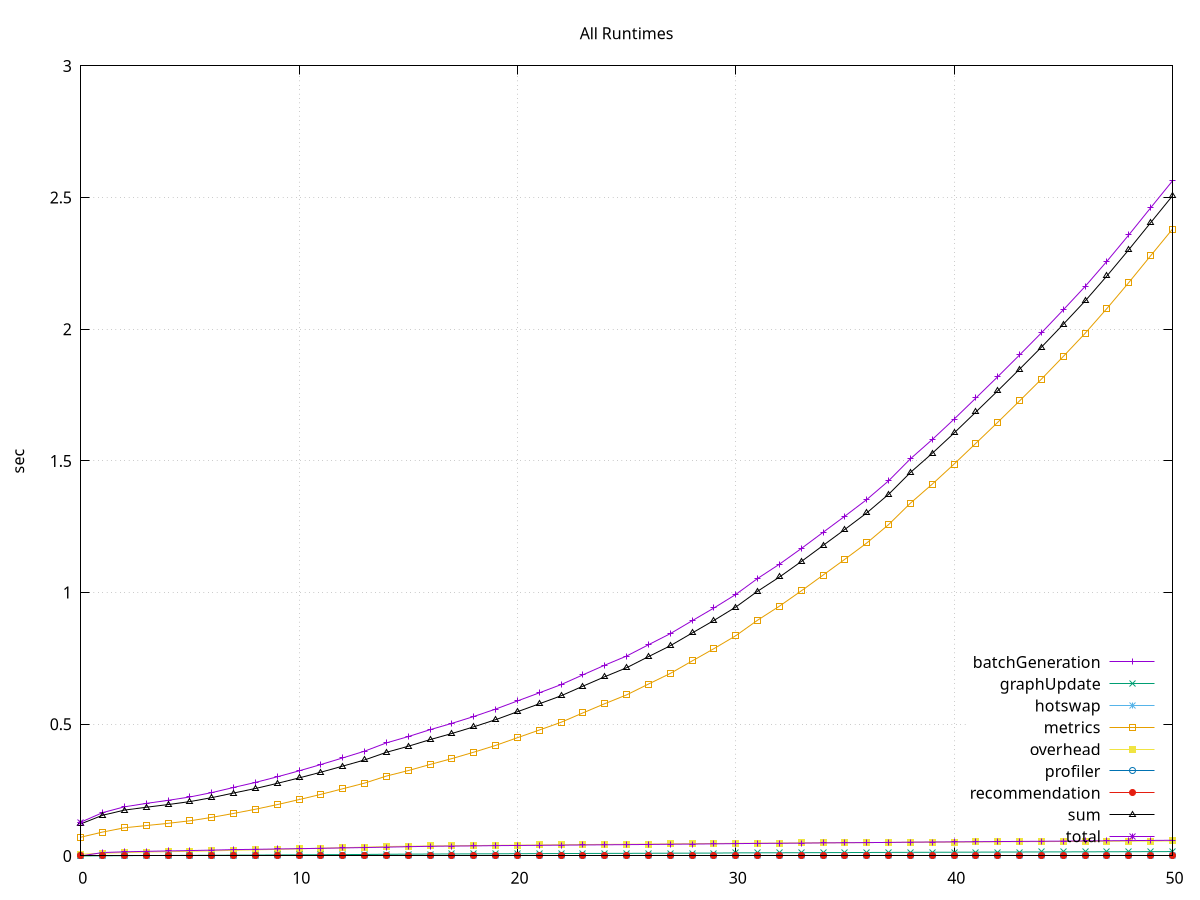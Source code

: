 set terminal png large
set output "data/RANDOM_100_500--BARABASI_ALBERT_GROWTH_10_2--plots/z.runtimes.0.all.CDF.png"
set grid
set title "All Runtimes"
set style fill solid border -1
set boxwidth 0.1
set ylabel "sec"
set key right bottom
plot '-' using ($1 + 0.0):($2 + 0.0) smooth cumulative with linespoint lt 9 lw 1 notitle , \
'-' using ($1 + 0.0):($2 + 0.0) smooth cumulative with linespoint lt 5 lw 1 notitle , \
'-' using ($1 + 0.0):($2 + 0.0) smooth cumulative with linespoint lt 4 lw 1 notitle , \
'-' using ($1 + 0.0):($2 + 0.0) smooth cumulative with linespoint lt 2 lw 1 notitle , \
'-' using ($1 + 0.0):($2 + 0.0) smooth cumulative with linespoint lt 1 lw 1 notitle , \
'-' using ($1 + 0.0):($2 + 0.0) smooth cumulative with linespoint lt 6 lw 1 notitle , \
'-' using ($1 + 0.0):($2 + 0.0) smooth cumulative with linespoint lt 3 lw 1 notitle , \
'-' using ($1 + 0.0):($2 + 0.0) smooth cumulative with linespoint lt 7 lw 1 notitle , \
'-' using ($1 + 0.0):($2 + 0.0) smooth cumulative with linespoint lt 8 lw 1 notitle , \
'-' using ($1 + 0.0):($2 + 0.0) smooth cumulative with linespoint lt 1 lw 1 title "batchGeneration" , \
'-' using ($1 + 0.0):($2 + 0.0) smooth cumulative with linespoint lt 2 lw 1 title "graphUpdate" , \
'-' using ($1 + 0.0):($2 + 0.0) smooth cumulative with linespoint lt 3 lw 1 title "hotswap" , \
'-' using ($1 + 0.0):($2 + 0.0) smooth cumulative with linespoint lt 4 lw 1 title "metrics" , \
'-' using ($1 + 0.0):($2 + 0.0) smooth cumulative with linespoint lt 5 lw 1 title "overhead" , \
'-' using ($1 + 0.0):($2 + 0.0) smooth cumulative with linespoint lt 6 lw 1 title "profiler" , \
'-' using ($1 + 0.0):($2 + 0.0) smooth cumulative with linespoint lt 7 lw 1 title "recommendation" , \
'-' using ($1 + 0.0):($2 + 0.0) smooth cumulative with linespoint lt 8 lw 1 title "sum" , \
'-' using ($1 + 0.0):($2 + 0.0) smooth cumulative with linespoint lt 9 lw 1 title "total"
0	0.128255	0.128255	0.128255	0.128255	0.0	0.0	0.0	0.128255	0.128255
1	0.036219	0.036219	0.036219	0.036219	0.0	0.0	0.0	0.036219	0.036219
2	0.022067	0.022067	0.022067	0.022067	0.0	0.0	0.0	0.022067	0.022067
3	0.01295	0.01295	0.01295	0.01295	0.0	0.0	0.0	0.01295	0.01295
4	0.011603	0.011603	0.011603	0.011603	0.0	0.0	0.0	0.011603	0.011603
5	0.012844	0.012844	0.012844	0.012844	0.0	0.0	0.0	0.012844	0.012844
6	0.016562	0.016562	0.016562	0.016562	0.0	0.0	0.0	0.016562	0.016562
7	0.019617	0.019617	0.019617	0.019617	0.0	0.0	0.0	0.019617	0.019617
8	0.019079	0.019079	0.019079	0.019079	0.0	0.0	0.0	0.019079	0.019079
9	0.0213	0.0213	0.0213	0.0213	0.0	0.0	0.0	0.0213	0.0213
10	0.022646	0.022646	0.022646	0.022646	0.0	0.0	0.0	0.022646	0.022646
11	0.024095	0.024095	0.024095	0.024095	0.0	0.0	0.0	0.024095	0.024095
12	0.025077	0.025077	0.025077	0.025077	0.0	0.0	0.0	0.025077	0.025077
13	0.025599	0.025599	0.025599	0.025599	0.0	0.0	0.0	0.025599	0.025599
14	0.03143	0.03143	0.03143	0.03143	0.0	0.0	0.0	0.03143	0.03143
15	0.023959	0.023959	0.023959	0.023959	0.0	0.0	0.0	0.023959	0.023959
16	0.026207	0.026207	0.026207	0.026207	0.0	0.0	0.0	0.026207	0.026207
17	0.024026	0.024026	0.024026	0.024026	0.0	0.0	0.0	0.024026	0.024026
18	0.026007	0.026007	0.026007	0.026007	0.0	0.0	0.0	0.026007	0.026007
19	0.028152	0.028152	0.028152	0.028152	0.0	0.0	0.0	0.028152	0.028152
20	0.030893	0.030893	0.030893	0.030893	0.0	0.0	0.0	0.030893	0.030893
21	0.03083	0.03083	0.03083	0.03083	0.0	0.0	0.0	0.03083	0.03083
22	0.031293	0.031293	0.031293	0.031293	0.0	0.0	0.0	0.031293	0.031293
23	0.037121	0.037121	0.037121	0.037121	0.0	0.0	0.0	0.037121	0.037121
24	0.036584	0.036584	0.036584	0.036584	0.0	0.0	0.0	0.036584	0.036584
25	0.034737	0.034737	0.034737	0.034737	0.0	0.0	0.0	0.034737	0.034737
26	0.042772	0.042772	0.042772	0.042772	0.0	0.0	0.0	0.042772	0.042772
27	0.042172	0.042172	0.042172	0.042172	0.0	0.0	0.0	0.042172	0.042172
28	0.049016	0.049016	0.049016	0.049016	0.0	0.0	0.0	0.049016	0.049016
29	0.048517	0.048517	0.048517	0.048517	0.0	0.0	0.0	0.048517	0.048517
30	0.051372	0.051372	0.051372	0.051372	0.0	0.0	0.0	0.051372	0.051372
31	0.060676	0.060676	0.060676	0.060676	0.0	0.0	0.0	0.060676	0.060676
32	0.054258	0.054258	0.054258	0.054258	0.0	0.0	0.0	0.054258	0.054258
33	0.059417	0.059417	0.059417	0.059417	0.0	0.0	0.0	0.059417	0.059417
34	0.061622	0.061622	0.061622	0.061622	0.0	0.0	0.0	0.061622	0.061622
35	0.061562	0.061562	0.061562	0.061562	0.0	0.0	0.0	0.061562	0.061562
36	0.062913	0.062913	0.062913	0.062913	0.0	0.0	0.0	0.062913	0.062913
37	0.071096	0.071096	0.071096	0.071096	0.0	0.0	0.0	0.071096	0.071096
38	0.083622	0.083622	0.083622	0.083622	0.0	0.0	0.0	0.083622	0.083622
39	0.073263	0.073263	0.073263	0.073263	0.0	0.0	0.0	0.073263	0.073263
40	0.077387	0.077387	0.077387	0.077387	0.0	0.0	0.0	0.077387	0.077387
41	0.0804	0.0804	0.0804	0.0804	0.0	0.0	0.0	0.0804	0.0804
42	0.080842	0.080842	0.080842	0.080842	0.0	0.0	0.0	0.080842	0.080842
43	0.082554	0.082554	0.082554	0.082554	0.0	0.0	0.0	0.082554	0.082554
44	0.08394	0.08394	0.08394	0.08394	0.0	0.0	0.0	0.08394	0.08394
45	0.087103	0.087103	0.087103	0.087103	0.0	0.0	0.0	0.087103	0.087103
46	0.089009	0.089009	0.089009	0.089009	0.0	0.0	0.0	0.089009	0.089009
47	0.095745	0.095745	0.095745	0.095745	0.0	0.0	0.0	0.095745	0.095745
48	0.099861	0.099861	0.099861	0.099861	0.0	0.0	0.0	0.099861	0.099861
49	0.102843	0.102843	0.102843	0.102843	0.0	0.0	0.0	0.102843	0.102843
50	0.102331	0.102331	0.102331	0.102331	0.0	0.0	0.0	0.102331	0.102331
EOF
0	0.006543	0.006543	0.006543	0.006543	0.0	0.0	0.0	0.006543	0.006543
1	0.003443	0.003443	0.003443	0.003443	0.0	0.0	0.0	0.003443	0.003443
2	0.002531	0.002531	0.002531	0.002531	0.0	0.0	0.0	0.002531	0.002531
3	0.002122	0.002122	0.002122	0.002122	0.0	0.0	0.0	0.002122	0.002122
4	0.001417	0.001417	0.001417	0.001417	0.0	0.0	0.0	0.001417	0.001417
5	0.001524	0.001524	0.001524	0.001524	0.0	0.0	0.0	0.001524	0.001524
6	0.001477	0.001477	0.001477	0.001477	0.0	0.0	0.0	0.001477	0.001477
7	0.002221	0.002221	0.002221	0.002221	0.0	0.0	0.0	0.002221	0.002221
8	0.001779	0.001779	0.001779	0.001779	0.0	0.0	0.0	0.001779	0.001779
9	0.001856	0.001856	0.001856	0.001856	0.0	0.0	0.0	0.001856	0.001856
10	0.001951	0.001951	0.001951	0.001951	0.0	0.0	0.0	0.001951	0.001951
11	0.002352	0.002352	0.002352	0.002352	0.0	0.0	0.0	0.002352	0.002352
12	0.001974	0.001974	0.001974	0.001974	0.0	0.0	0.0	0.001974	0.001974
13	0.002234	0.002234	0.002234	0.002234	0.0	0.0	0.0	0.002234	0.002234
14	0.002354	0.002354	0.002354	0.002354	0.0	0.0	0.0	0.002354	0.002354
15	0.00106	0.00106	0.00106	0.00106	0.0	0.0	0.0	0.00106	0.00106
16	9.21E-4	9.21E-4	9.21E-4	9.21E-4	0.0	0.0	0.0	9.21E-4	9.21E-4
17	6.8E-4	6.8E-4	6.8E-4	6.8E-4	0.0	0.0	0.0	6.8E-4	6.8E-4
18	7.97E-4	7.97E-4	7.97E-4	7.97E-4	0.0	0.0	0.0	7.97E-4	7.97E-4
19	0.001041	0.001041	0.001041	0.001041	0.0	0.0	0.0	0.001041	0.001041
20	6.87E-4	6.87E-4	6.87E-4	6.87E-4	0.0	0.0	0.0	6.87E-4	6.87E-4
21	7.61E-4	7.61E-4	7.61E-4	7.61E-4	0.0	0.0	0.0	7.61E-4	7.61E-4
22	7.67E-4	7.67E-4	7.67E-4	7.67E-4	0.0	0.0	0.0	7.67E-4	7.67E-4
23	6.6E-4	6.6E-4	6.6E-4	6.6E-4	0.0	0.0	0.0	6.6E-4	6.6E-4
24	6.71E-4	6.71E-4	6.71E-4	6.71E-4	0.0	0.0	0.0	6.71E-4	6.71E-4
25	5.77E-4	5.77E-4	5.77E-4	5.77E-4	0.0	0.0	0.0	5.77E-4	5.77E-4
26	7.29E-4	7.29E-4	7.29E-4	7.29E-4	0.0	0.0	0.0	7.29E-4	7.29E-4
27	7.31E-4	7.31E-4	7.31E-4	7.31E-4	0.0	0.0	0.0	7.31E-4	7.31E-4
28	7.55E-4	7.55E-4	7.55E-4	7.55E-4	0.0	0.0	0.0	7.55E-4	7.55E-4
29	6.26E-4	6.26E-4	6.26E-4	6.26E-4	0.0	0.0	0.0	6.26E-4	6.26E-4
30	6.21E-4	6.21E-4	6.21E-4	6.21E-4	0.0	0.0	0.0	6.21E-4	6.21E-4
31	5.7E-4	5.7E-4	5.7E-4	5.7E-4	0.0	0.0	0.0	5.7E-4	5.7E-4
32	3.73E-4	3.73E-4	3.73E-4	3.73E-4	0.0	0.0	0.0	3.73E-4	3.73E-4
33	5.46E-4	5.46E-4	5.46E-4	5.46E-4	0.0	0.0	0.0	5.46E-4	5.46E-4
34	4.74E-4	4.74E-4	4.74E-4	4.74E-4	0.0	0.0	0.0	4.74E-4	4.74E-4
35	4.44E-4	4.44E-4	4.44E-4	4.44E-4	0.0	0.0	0.0	4.44E-4	4.44E-4
36	4.34E-4	4.34E-4	4.34E-4	4.34E-4	0.0	0.0	0.0	4.34E-4	4.34E-4
37	4.76E-4	4.76E-4	4.76E-4	4.76E-4	0.0	0.0	0.0	4.76E-4	4.76E-4
38	6.97E-4	6.97E-4	6.97E-4	6.97E-4	0.0	0.0	0.0	6.97E-4	6.97E-4
39	4.08E-4	4.08E-4	4.08E-4	4.08E-4	0.0	0.0	0.0	4.08E-4	4.08E-4
40	3.83E-4	3.83E-4	3.83E-4	3.83E-4	0.0	0.0	0.0	3.83E-4	3.83E-4
41	4.18E-4	4.18E-4	4.18E-4	4.18E-4	0.0	0.0	0.0	4.18E-4	4.18E-4
42	4.36E-4	4.36E-4	4.36E-4	4.36E-4	0.0	0.0	0.0	4.36E-4	4.36E-4
43	4.16E-4	4.16E-4	4.16E-4	4.16E-4	0.0	0.0	0.0	4.16E-4	4.16E-4
44	4.57E-4	4.57E-4	4.57E-4	4.57E-4	0.0	0.0	0.0	4.57E-4	4.57E-4
45	3.89E-4	3.89E-4	3.89E-4	3.89E-4	0.0	0.0	0.0	3.89E-4	3.89E-4
46	4.12E-4	4.12E-4	4.12E-4	4.12E-4	0.0	0.0	0.0	4.12E-4	4.12E-4
47	3.97E-4	3.97E-4	3.97E-4	3.97E-4	0.0	0.0	0.0	3.97E-4	3.97E-4
48	4.59E-4	4.59E-4	4.59E-4	4.59E-4	0.0	0.0	0.0	4.59E-4	4.59E-4
49	3.93E-4	3.93E-4	3.93E-4	3.93E-4	0.0	0.0	0.0	3.93E-4	3.93E-4
50	3.93E-4	3.93E-4	3.93E-4	3.93E-4	0.0	0.0	0.0	3.93E-4	3.93E-4
EOF
0	0.071183	0.071183	0.071183	0.071183	0.0	0.0	0.0	0.071183	0.071183
1	0.019502	0.019502	0.019502	0.019502	0.0	0.0	0.0	0.019502	0.019502
2	0.016199	0.016199	0.016199	0.016199	0.0	0.0	0.0	0.016199	0.016199
3	0.008521	0.008521	0.008521	0.008521	0.0	0.0	0.0	0.008521	0.008521
4	0.008381	0.008381	0.008381	0.008381	0.0	0.0	0.0	0.008381	0.008381
5	0.009624	0.009624	0.009624	0.009624	0.0	0.0	0.0	0.009624	0.009624
6	0.01302	0.01302	0.01302	0.01302	0.0	0.0	0.0	0.01302	0.01302
7	0.015011	0.015011	0.015011	0.015011	0.0	0.0	0.0	0.015011	0.015011
8	0.015853	0.015853	0.015853	0.015853	0.0	0.0	0.0	0.015853	0.015853
9	0.017665	0.017665	0.017665	0.017665	0.0	0.0	0.0	0.017665	0.017665
10	0.019028	0.019028	0.019028	0.019028	0.0	0.0	0.0	0.019028	0.019028
11	0.019923	0.019923	0.019923	0.019923	0.0	0.0	0.0	0.019923	0.019923
12	0.021232	0.021232	0.021232	0.021232	0.0	0.0	0.0	0.021232	0.021232
13	0.021473	0.021473	0.021473	0.021473	0.0	0.0	0.0	0.021473	0.021473
14	0.026709	0.026709	0.026709	0.026709	0.0	0.0	0.0	0.026709	0.026709
15	0.020854	0.020854	0.020854	0.020854	0.0	0.0	0.0	0.020854	0.020854
16	0.02321	0.02321	0.02321	0.02321	0.0	0.0	0.0	0.02321	0.02321
17	0.022321	0.022321	0.022321	0.022321	0.0	0.0	0.0	0.022321	0.022321
18	0.024266	0.024266	0.024266	0.024266	0.0	0.0	0.0	0.024266	0.024266
19	0.025752	0.025752	0.025752	0.025752	0.0	0.0	0.0	0.025752	0.025752
20	0.029287	0.029287	0.029287	0.029287	0.0	0.0	0.0	0.029287	0.029287
21	0.029104	0.029104	0.029104	0.029104	0.0	0.0	0.0	0.029104	0.029104
22	0.029517	0.029517	0.029517	0.029517	0.0	0.0	0.0	0.029517	0.029517
23	0.035646	0.035646	0.035646	0.035646	0.0	0.0	0.0	0.035646	0.035646
24	0.034991	0.034991	0.034991	0.034991	0.0	0.0	0.0	0.034991	0.034991
25	0.033346	0.033346	0.033346	0.033346	0.0	0.0	0.0	0.033346	0.033346
26	0.041076	0.041076	0.041076	0.041076	0.0	0.0	0.0	0.041076	0.041076
27	0.04029	0.04029	0.04029	0.04029	0.0	0.0	0.0	0.04029	0.04029
28	0.047374	0.047374	0.047374	0.047374	0.0	0.0	0.0	0.047374	0.047374
29	0.046881	0.046881	0.046881	0.046881	0.0	0.0	0.0	0.046881	0.046881
30	0.049089	0.049089	0.049089	0.049089	0.0	0.0	0.0	0.049089	0.049089
31	0.059004	0.059004	0.059004	0.059004	0.0	0.0	0.0	0.059004	0.059004
32	0.053175	0.053175	0.053175	0.053175	0.0	0.0	0.0	0.053175	0.053175
33	0.058014	0.058014	0.058014	0.058014	0.0	0.0	0.0	0.058014	0.058014
34	0.060076	0.060076	0.060076	0.060076	0.0	0.0	0.0	0.060076	0.060076
35	0.060273	0.060273	0.060273	0.060273	0.0	0.0	0.0	0.060273	0.060273
36	0.061651	0.061651	0.061651	0.061651	0.0	0.0	0.0	0.061651	0.061651
37	0.069749	0.069749	0.069749	0.069749	0.0	0.0	0.0	0.069749	0.069749
38	0.08154	0.08154	0.08154	0.08154	0.0	0.0	0.0	0.08154	0.08154
39	0.072124	0.072124	0.072124	0.072124	0.0	0.0	0.0	0.072124	0.072124
40	0.076285	0.076285	0.076285	0.076285	0.0	0.0	0.0	0.076285	0.076285
41	0.079147	0.079147	0.079147	0.079147	0.0	0.0	0.0	0.079147	0.079147
42	0.07953	0.07953	0.07953	0.07953	0.0	0.0	0.0	0.07953	0.07953
43	0.081317	0.081317	0.081317	0.081317	0.0	0.0	0.0	0.081317	0.081317
44	0.082604	0.082604	0.082604	0.082604	0.0	0.0	0.0	0.082604	0.082604
45	0.08598	0.08598	0.08598	0.08598	0.0	0.0	0.0	0.08598	0.08598
46	0.087819	0.087819	0.087819	0.087819	0.0	0.0	0.0	0.087819	0.087819
47	0.094453	0.094453	0.094453	0.094453	0.0	0.0	0.0	0.094453	0.094453
48	0.098377	0.098377	0.098377	0.098377	0.0	0.0	0.0	0.098377	0.098377
49	0.10162	0.10162	0.10162	0.10162	0.0	0.0	0.0	0.10162	0.10162
50	0.101153	0.101153	0.101153	0.101153	0.0	0.0	0.0	0.101153	0.101153
EOF
0	0.0	0.0	0.0	0.0	0.0	0.0	0.0	0.0	0.0
1	4.17E-4	4.17E-4	4.17E-4	4.17E-4	0.0	0.0	0.0	4.17E-4	4.17E-4
2	6.2E-4	6.2E-4	6.2E-4	6.2E-4	0.0	0.0	0.0	6.2E-4	6.2E-4
3	4.44E-4	4.44E-4	4.44E-4	4.44E-4	0.0	0.0	0.0	4.44E-4	4.44E-4
4	3.11E-4	3.11E-4	3.11E-4	3.11E-4	0.0	0.0	0.0	3.11E-4	3.11E-4
5	3.18E-4	3.18E-4	3.18E-4	3.18E-4	0.0	0.0	0.0	3.18E-4	3.18E-4
6	3.16E-4	3.16E-4	3.16E-4	3.16E-4	0.0	0.0	0.0	3.16E-4	3.16E-4
7	4.52E-4	4.52E-4	4.52E-4	4.52E-4	0.0	0.0	0.0	4.52E-4	4.52E-4
8	4.04E-4	4.04E-4	4.04E-4	4.04E-4	0.0	0.0	0.0	4.04E-4	4.04E-4
9	4.49E-4	4.49E-4	4.49E-4	4.49E-4	0.0	0.0	0.0	4.49E-4	4.49E-4
10	4.37E-4	4.37E-4	4.37E-4	4.37E-4	0.0	0.0	0.0	4.37E-4	4.37E-4
11	4.73E-4	4.73E-4	4.73E-4	4.73E-4	0.0	0.0	0.0	4.73E-4	4.73E-4
12	4.46E-4	4.46E-4	4.46E-4	4.46E-4	0.0	0.0	0.0	4.46E-4	4.46E-4
13	4.96E-4	4.96E-4	4.96E-4	4.96E-4	0.0	0.0	0.0	4.96E-4	4.96E-4
14	7.28E-4	7.28E-4	7.28E-4	7.28E-4	0.0	0.0	0.0	7.28E-4	7.28E-4
15	4.25E-4	4.25E-4	4.25E-4	4.25E-4	0.0	0.0	0.0	4.25E-4	4.25E-4
16	4.34E-4	4.34E-4	4.34E-4	4.34E-4	0.0	0.0	0.0	4.34E-4	4.34E-4
17	2.56E-4	2.56E-4	2.56E-4	2.56E-4	0.0	0.0	0.0	2.56E-4	2.56E-4
18	3.12E-4	3.12E-4	3.12E-4	3.12E-4	0.0	0.0	0.0	3.12E-4	3.12E-4
19	3.92E-4	3.92E-4	3.92E-4	3.92E-4	0.0	0.0	0.0	3.92E-4	3.92E-4
20	2.74E-4	2.74E-4	2.74E-4	2.74E-4	0.0	0.0	0.0	2.74E-4	2.74E-4
21	3.2E-4	3.2E-4	3.2E-4	3.2E-4	0.0	0.0	0.0	3.2E-4	3.2E-4
22	3.16E-4	3.16E-4	3.16E-4	3.16E-4	0.0	0.0	0.0	3.16E-4	3.16E-4
23	2.29E-4	2.29E-4	2.29E-4	2.29E-4	0.0	0.0	0.0	2.29E-4	2.29E-4
24	2.71E-4	2.71E-4	2.71E-4	2.71E-4	0.0	0.0	0.0	2.71E-4	2.71E-4
25	2.17E-4	2.17E-4	2.17E-4	2.17E-4	0.0	0.0	0.0	2.17E-4	2.17E-4
26	2.75E-4	2.75E-4	2.75E-4	2.75E-4	0.0	0.0	0.0	2.75E-4	2.75E-4
27	2.6E-4	2.6E-4	2.6E-4	2.6E-4	0.0	0.0	0.0	2.6E-4	2.6E-4
28	2.6E-4	2.6E-4	2.6E-4	2.6E-4	0.0	0.0	0.0	2.6E-4	2.6E-4
29	2.19E-4	2.19E-4	2.19E-4	2.19E-4	0.0	0.0	0.0	2.19E-4	2.19E-4
30	7.84E-4	7.84E-4	7.84E-4	7.84E-4	0.0	0.0	0.0	7.84E-4	7.84E-4
31	2.87E-4	2.87E-4	2.87E-4	2.87E-4	0.0	0.0	0.0	2.87E-4	2.87E-4
32	1.96E-4	1.96E-4	1.96E-4	1.96E-4	0.0	0.0	0.0	1.96E-4	1.96E-4
33	2.6E-4	2.6E-4	2.6E-4	2.6E-4	0.0	0.0	0.0	2.6E-4	2.6E-4
34	2.53E-4	2.53E-4	2.53E-4	2.53E-4	0.0	0.0	0.0	2.53E-4	2.53E-4
35	2.48E-4	2.48E-4	2.48E-4	2.48E-4	0.0	0.0	0.0	2.48E-4	2.48E-4
36	2.61E-4	2.61E-4	2.61E-4	2.61E-4	0.0	0.0	0.0	2.61E-4	2.61E-4
37	2.56E-4	2.56E-4	2.56E-4	2.56E-4	0.0	0.0	0.0	2.56E-4	2.56E-4
38	3.63E-4	3.63E-4	3.63E-4	3.63E-4	0.0	0.0	0.0	3.63E-4	3.63E-4
39	2.06E-4	2.06E-4	2.06E-4	2.06E-4	0.0	0.0	0.0	2.06E-4	2.06E-4
40	1.97E-4	1.97E-4	1.97E-4	1.97E-4	0.0	0.0	0.0	1.97E-4	1.97E-4
41	2.35E-4	2.35E-4	2.35E-4	2.35E-4	0.0	0.0	0.0	2.35E-4	2.35E-4
42	2.75E-4	2.75E-4	2.75E-4	2.75E-4	0.0	0.0	0.0	2.75E-4	2.75E-4
43	2.36E-4	2.36E-4	2.36E-4	2.36E-4	0.0	0.0	0.0	2.36E-4	2.36E-4
44	2.64E-4	2.64E-4	2.64E-4	2.64E-4	0.0	0.0	0.0	2.64E-4	2.64E-4
45	2.08E-4	2.08E-4	2.08E-4	2.08E-4	0.0	0.0	0.0	2.08E-4	2.08E-4
46	2.36E-4	2.36E-4	2.36E-4	2.36E-4	0.0	0.0	0.0	2.36E-4	2.36E-4
47	2.12E-4	2.12E-4	2.12E-4	2.12E-4	0.0	0.0	0.0	2.12E-4	2.12E-4
48	2.64E-4	2.64E-4	2.64E-4	2.64E-4	0.0	0.0	0.0	2.64E-4	2.64E-4
49	2.35E-4	2.35E-4	2.35E-4	2.35E-4	0.0	0.0	0.0	2.35E-4	2.35E-4
50	2.14E-4	2.14E-4	2.14E-4	2.14E-4	0.0	0.0	0.0	2.14E-4	2.14E-4
EOF
0	0.0	0.0	0.0	0.0	0.0	0.0	0.0	0.0	0.0
1	0.012857	0.012857	0.012857	0.012857	0.0	0.0	0.0	0.012857	0.012857
2	0.002717	0.002717	0.002717	0.002717	0.0	0.0	0.0	0.002717	0.002717
3	0.001863	0.001863	0.001863	0.001863	0.0	0.0	0.0	0.001863	0.001863
4	0.001494	0.001494	0.001494	0.001494	0.0	0.0	0.0	0.001494	0.001494
5	0.001378	0.001378	0.001378	0.001378	0.0	0.0	0.0	0.001378	0.001378
6	0.001749	0.001749	0.001749	0.001749	0.0	0.0	0.0	0.001749	0.001749
7	0.001933	0.001933	0.001933	0.001933	0.0	0.0	0.0	0.001933	0.001933
8	0.001043	0.001043	0.001043	0.001043	0.0	0.0	0.0	0.001043	0.001043
9	0.00133	0.00133	0.00133	0.00133	0.0	0.0	0.0	0.00133	0.00133
10	0.00123	0.00123	0.00123	0.00123	0.0	0.0	0.0	0.00123	0.00123
11	0.001347	0.001347	0.001347	0.001347	0.0	0.0	0.0	0.001347	0.001347
12	0.001425	0.001425	0.001425	0.001425	0.0	0.0	0.0	0.001425	0.001425
13	0.001396	0.001396	0.001396	0.001396	0.0	0.0	0.0	0.001396	0.001396
14	0.001639	0.001639	0.001639	0.001639	0.0	0.0	0.0	0.001639	0.001639
15	0.00162	0.00162	0.00162	0.00162	0.0	0.0	0.0	0.00162	0.00162
16	0.001642	0.001642	0.001642	0.001642	0.0	0.0	0.0	0.001642	0.001642
17	7.69E-4	7.69E-4	7.69E-4	7.69E-4	0.0	0.0	0.0	7.69E-4	7.69E-4
18	6.32E-4	6.32E-4	6.32E-4	6.32E-4	0.0	0.0	0.0	6.32E-4	6.32E-4
19	9.67E-4	9.67E-4	9.67E-4	9.67E-4	0.0	0.0	0.0	9.67E-4	9.67E-4
20	6.45E-4	6.45E-4	6.45E-4	6.45E-4	0.0	0.0	0.0	6.45E-4	6.45E-4
21	6.45E-4	6.45E-4	6.45E-4	6.45E-4	0.0	0.0	0.0	6.45E-4	6.45E-4
22	6.93E-4	6.93E-4	6.93E-4	6.93E-4	0.0	0.0	0.0	6.93E-4	6.93E-4
23	5.86E-4	5.86E-4	5.86E-4	5.86E-4	0.0	0.0	0.0	5.86E-4	5.86E-4
24	6.51E-4	6.51E-4	6.51E-4	6.51E-4	0.0	0.0	0.0	6.51E-4	6.51E-4
25	5.97E-4	5.97E-4	5.97E-4	5.97E-4	0.0	0.0	0.0	5.97E-4	5.97E-4
26	6.92E-4	6.92E-4	6.92E-4	6.92E-4	0.0	0.0	0.0	6.92E-4	6.92E-4
27	8.91E-4	8.91E-4	8.91E-4	8.91E-4	0.0	0.0	0.0	8.91E-4	8.91E-4
28	6.27E-4	6.27E-4	6.27E-4	6.27E-4	0.0	0.0	0.0	6.27E-4	6.27E-4
29	7.91E-4	7.91E-4	7.91E-4	7.91E-4	0.0	0.0	0.0	7.91E-4	7.91E-4
30	8.78E-4	8.78E-4	8.78E-4	8.78E-4	0.0	0.0	0.0	8.78E-4	8.78E-4
31	8.15E-4	8.15E-4	8.15E-4	8.15E-4	0.0	0.0	0.0	8.15E-4	8.15E-4
32	5.14E-4	5.14E-4	5.14E-4	5.14E-4	0.0	0.0	0.0	5.14E-4	5.14E-4
33	5.97E-4	5.97E-4	5.97E-4	5.97E-4	0.0	0.0	0.0	5.97E-4	5.97E-4
34	8.19E-4	8.19E-4	8.19E-4	8.19E-4	0.0	0.0	0.0	8.19E-4	8.19E-4
35	5.97E-4	5.97E-4	5.97E-4	5.97E-4	0.0	0.0	0.0	5.97E-4	5.97E-4
36	5.67E-4	5.67E-4	5.67E-4	5.67E-4	0.0	0.0	0.0	5.67E-4	5.67E-4
37	6.15E-4	6.15E-4	6.15E-4	6.15E-4	0.0	0.0	0.0	6.15E-4	6.15E-4
38	0.001022	0.001022	0.001022	0.001022	0.0	0.0	0.0	0.001022	0.001022
39	5.25E-4	5.25E-4	5.25E-4	5.25E-4	0.0	0.0	0.0	5.25E-4	5.25E-4
40	5.22E-4	5.22E-4	5.22E-4	5.22E-4	0.0	0.0	0.0	5.22E-4	5.22E-4
41	6.0E-4	6.0E-4	6.0E-4	6.0E-4	0.0	0.0	0.0	6.0E-4	6.0E-4
42	6.01E-4	6.01E-4	6.01E-4	6.01E-4	0.0	0.0	0.0	6.01E-4	6.01E-4
43	5.85E-4	5.85E-4	5.85E-4	5.85E-4	0.0	0.0	0.0	5.85E-4	5.85E-4
44	6.15E-4	6.15E-4	6.15E-4	6.15E-4	0.0	0.0	0.0	6.15E-4	6.15E-4
45	5.26E-4	5.26E-4	5.26E-4	5.26E-4	0.0	0.0	0.0	5.26E-4	5.26E-4
46	5.42E-4	5.42E-4	5.42E-4	5.42E-4	0.0	0.0	0.0	5.42E-4	5.42E-4
47	6.83E-4	6.83E-4	6.83E-4	6.83E-4	0.0	0.0	0.0	6.83E-4	6.83E-4
48	7.61E-4	7.61E-4	7.61E-4	7.61E-4	0.0	0.0	0.0	7.61E-4	7.61E-4
49	5.95E-4	5.95E-4	5.95E-4	5.95E-4	0.0	0.0	0.0	5.95E-4	5.95E-4
50	5.71E-4	5.71E-4	5.71E-4	5.71E-4	0.0	0.0	0.0	5.71E-4	5.71E-4
EOF
0	0.0	0.0	0.0	0.0	0.0	0.0	0.0	0.0	0.0
1	0.0	0.0	0.0	0.0	0.0	0.0	0.0	0.0	0.0
2	0.0	0.0	0.0	0.0	0.0	0.0	0.0	0.0	0.0
3	0.0	0.0	0.0	0.0	0.0	0.0	0.0	0.0	0.0
4	0.0	0.0	0.0	0.0	0.0	0.0	0.0	0.0	0.0
5	0.0	0.0	0.0	0.0	0.0	0.0	0.0	0.0	0.0
6	0.0	0.0	0.0	0.0	0.0	0.0	0.0	0.0	0.0
7	0.0	0.0	0.0	0.0	0.0	0.0	0.0	0.0	0.0
8	0.0	0.0	0.0	0.0	0.0	0.0	0.0	0.0	0.0
9	0.0	0.0	0.0	0.0	0.0	0.0	0.0	0.0	0.0
10	0.0	0.0	0.0	0.0	0.0	0.0	0.0	0.0	0.0
11	0.0	0.0	0.0	0.0	0.0	0.0	0.0	0.0	0.0
12	0.0	0.0	0.0	0.0	0.0	0.0	0.0	0.0	0.0
13	0.0	0.0	0.0	0.0	0.0	0.0	0.0	0.0	0.0
14	0.0	0.0	0.0	0.0	0.0	0.0	0.0	0.0	0.0
15	0.0	0.0	0.0	0.0	0.0	0.0	0.0	0.0	0.0
16	0.0	0.0	0.0	0.0	0.0	0.0	0.0	0.0	0.0
17	0.0	0.0	0.0	0.0	0.0	0.0	0.0	0.0	0.0
18	0.0	0.0	0.0	0.0	0.0	0.0	0.0	0.0	0.0
19	0.0	0.0	0.0	0.0	0.0	0.0	0.0	0.0	0.0
20	0.0	0.0	0.0	0.0	0.0	0.0	0.0	0.0	0.0
21	0.0	0.0	0.0	0.0	0.0	0.0	0.0	0.0	0.0
22	0.0	0.0	0.0	0.0	0.0	0.0	0.0	0.0	0.0
23	0.0	0.0	0.0	0.0	0.0	0.0	0.0	0.0	0.0
24	0.0	0.0	0.0	0.0	0.0	0.0	0.0	0.0	0.0
25	0.0	0.0	0.0	0.0	0.0	0.0	0.0	0.0	0.0
26	0.0	0.0	0.0	0.0	0.0	0.0	0.0	0.0	0.0
27	0.0	0.0	0.0	0.0	0.0	0.0	0.0	0.0	0.0
28	0.0	0.0	0.0	0.0	0.0	0.0	0.0	0.0	0.0
29	0.0	0.0	0.0	0.0	0.0	0.0	0.0	0.0	0.0
30	0.0	0.0	0.0	0.0	0.0	0.0	0.0	0.0	0.0
31	0.0	0.0	0.0	0.0	0.0	0.0	0.0	0.0	0.0
32	0.0	0.0	0.0	0.0	0.0	0.0	0.0	0.0	0.0
33	0.0	0.0	0.0	0.0	0.0	0.0	0.0	0.0	0.0
34	0.0	0.0	0.0	0.0	0.0	0.0	0.0	0.0	0.0
35	0.0	0.0	0.0	0.0	0.0	0.0	0.0	0.0	0.0
36	0.0	0.0	0.0	0.0	0.0	0.0	0.0	0.0	0.0
37	0.0	0.0	0.0	0.0	0.0	0.0	0.0	0.0	0.0
38	0.0	0.0	0.0	0.0	0.0	0.0	0.0	0.0	0.0
39	0.0	0.0	0.0	0.0	0.0	0.0	0.0	0.0	0.0
40	0.0	0.0	0.0	0.0	0.0	0.0	0.0	0.0	0.0
41	0.0	0.0	0.0	0.0	0.0	0.0	0.0	0.0	0.0
42	0.0	0.0	0.0	0.0	0.0	0.0	0.0	0.0	0.0
43	0.0	0.0	0.0	0.0	0.0	0.0	0.0	0.0	0.0
44	0.0	0.0	0.0	0.0	0.0	0.0	0.0	0.0	0.0
45	0.0	0.0	0.0	0.0	0.0	0.0	0.0	0.0	0.0
46	0.0	0.0	0.0	0.0	0.0	0.0	0.0	0.0	0.0
47	0.0	0.0	0.0	0.0	0.0	0.0	0.0	0.0	0.0
48	0.0	0.0	0.0	0.0	0.0	0.0	0.0	0.0	0.0
49	0.0	0.0	0.0	0.0	0.0	0.0	0.0	0.0	0.0
50	0.0	0.0	0.0	0.0	0.0	0.0	0.0	0.0	0.0
EOF
0	0.0	0.0	0.0	0.0	0.0	0.0	0.0	0.0	0.0
1	0.0	0.0	0.0	0.0	0.0	0.0	0.0	0.0	0.0
2	0.0	0.0	0.0	0.0	0.0	0.0	0.0	0.0	0.0
3	0.0	0.0	0.0	0.0	0.0	0.0	0.0	0.0	0.0
4	0.0	0.0	0.0	0.0	0.0	0.0	0.0	0.0	0.0
5	0.0	0.0	0.0	0.0	0.0	0.0	0.0	0.0	0.0
6	0.0	0.0	0.0	0.0	0.0	0.0	0.0	0.0	0.0
7	0.0	0.0	0.0	0.0	0.0	0.0	0.0	0.0	0.0
8	0.0	0.0	0.0	0.0	0.0	0.0	0.0	0.0	0.0
9	0.0	0.0	0.0	0.0	0.0	0.0	0.0	0.0	0.0
10	0.0	0.0	0.0	0.0	0.0	0.0	0.0	0.0	0.0
11	0.0	0.0	0.0	0.0	0.0	0.0	0.0	0.0	0.0
12	0.0	0.0	0.0	0.0	0.0	0.0	0.0	0.0	0.0
13	0.0	0.0	0.0	0.0	0.0	0.0	0.0	0.0	0.0
14	0.0	0.0	0.0	0.0	0.0	0.0	0.0	0.0	0.0
15	0.0	0.0	0.0	0.0	0.0	0.0	0.0	0.0	0.0
16	0.0	0.0	0.0	0.0	0.0	0.0	0.0	0.0	0.0
17	0.0	0.0	0.0	0.0	0.0	0.0	0.0	0.0	0.0
18	0.0	0.0	0.0	0.0	0.0	0.0	0.0	0.0	0.0
19	0.0	0.0	0.0	0.0	0.0	0.0	0.0	0.0	0.0
20	0.0	0.0	0.0	0.0	0.0	0.0	0.0	0.0	0.0
21	0.0	0.0	0.0	0.0	0.0	0.0	0.0	0.0	0.0
22	0.0	0.0	0.0	0.0	0.0	0.0	0.0	0.0	0.0
23	0.0	0.0	0.0	0.0	0.0	0.0	0.0	0.0	0.0
24	0.0	0.0	0.0	0.0	0.0	0.0	0.0	0.0	0.0
25	0.0	0.0	0.0	0.0	0.0	0.0	0.0	0.0	0.0
26	0.0	0.0	0.0	0.0	0.0	0.0	0.0	0.0	0.0
27	0.0	0.0	0.0	0.0	0.0	0.0	0.0	0.0	0.0
28	0.0	0.0	0.0	0.0	0.0	0.0	0.0	0.0	0.0
29	0.0	0.0	0.0	0.0	0.0	0.0	0.0	0.0	0.0
30	0.0	0.0	0.0	0.0	0.0	0.0	0.0	0.0	0.0
31	0.0	0.0	0.0	0.0	0.0	0.0	0.0	0.0	0.0
32	0.0	0.0	0.0	0.0	0.0	0.0	0.0	0.0	0.0
33	0.0	0.0	0.0	0.0	0.0	0.0	0.0	0.0	0.0
34	0.0	0.0	0.0	0.0	0.0	0.0	0.0	0.0	0.0
35	0.0	0.0	0.0	0.0	0.0	0.0	0.0	0.0	0.0
36	0.0	0.0	0.0	0.0	0.0	0.0	0.0	0.0	0.0
37	0.0	0.0	0.0	0.0	0.0	0.0	0.0	0.0	0.0
38	0.0	0.0	0.0	0.0	0.0	0.0	0.0	0.0	0.0
39	0.0	0.0	0.0	0.0	0.0	0.0	0.0	0.0	0.0
40	0.0	0.0	0.0	0.0	0.0	0.0	0.0	0.0	0.0
41	0.0	0.0	0.0	0.0	0.0	0.0	0.0	0.0	0.0
42	0.0	0.0	0.0	0.0	0.0	0.0	0.0	0.0	0.0
43	0.0	0.0	0.0	0.0	0.0	0.0	0.0	0.0	0.0
44	0.0	0.0	0.0	0.0	0.0	0.0	0.0	0.0	0.0
45	0.0	0.0	0.0	0.0	0.0	0.0	0.0	0.0	0.0
46	0.0	0.0	0.0	0.0	0.0	0.0	0.0	0.0	0.0
47	0.0	0.0	0.0	0.0	0.0	0.0	0.0	0.0	0.0
48	0.0	0.0	0.0	0.0	0.0	0.0	0.0	0.0	0.0
49	0.0	0.0	0.0	0.0	0.0	0.0	0.0	0.0	0.0
50	0.0	0.0	0.0	0.0	0.0	0.0	0.0	0.0	0.0
EOF
0	0.0	0.0	0.0	0.0	0.0	0.0	0.0	0.0	0.0
1	0.0	0.0	0.0	0.0	0.0	0.0	0.0	0.0	0.0
2	0.0	0.0	0.0	0.0	0.0	0.0	0.0	0.0	0.0
3	0.0	0.0	0.0	0.0	0.0	0.0	0.0	0.0	0.0
4	0.0	0.0	0.0	0.0	0.0	0.0	0.0	0.0	0.0
5	0.0	0.0	0.0	0.0	0.0	0.0	0.0	0.0	0.0
6	0.0	0.0	0.0	0.0	0.0	0.0	0.0	0.0	0.0
7	0.0	0.0	0.0	0.0	0.0	0.0	0.0	0.0	0.0
8	0.0	0.0	0.0	0.0	0.0	0.0	0.0	0.0	0.0
9	0.0	0.0	0.0	0.0	0.0	0.0	0.0	0.0	0.0
10	0.0	0.0	0.0	0.0	0.0	0.0	0.0	0.0	0.0
11	0.0	0.0	0.0	0.0	0.0	0.0	0.0	0.0	0.0
12	0.0	0.0	0.0	0.0	0.0	0.0	0.0	0.0	0.0
13	0.0	0.0	0.0	0.0	0.0	0.0	0.0	0.0	0.0
14	0.0	0.0	0.0	0.0	0.0	0.0	0.0	0.0	0.0
15	0.0	0.0	0.0	0.0	0.0	0.0	0.0	0.0	0.0
16	0.0	0.0	0.0	0.0	0.0	0.0	0.0	0.0	0.0
17	0.0	0.0	0.0	0.0	0.0	0.0	0.0	0.0	0.0
18	0.0	0.0	0.0	0.0	0.0	0.0	0.0	0.0	0.0
19	0.0	0.0	0.0	0.0	0.0	0.0	0.0	0.0	0.0
20	0.0	0.0	0.0	0.0	0.0	0.0	0.0	0.0	0.0
21	0.0	0.0	0.0	0.0	0.0	0.0	0.0	0.0	0.0
22	0.0	0.0	0.0	0.0	0.0	0.0	0.0	0.0	0.0
23	0.0	0.0	0.0	0.0	0.0	0.0	0.0	0.0	0.0
24	0.0	0.0	0.0	0.0	0.0	0.0	0.0	0.0	0.0
25	0.0	0.0	0.0	0.0	0.0	0.0	0.0	0.0	0.0
26	0.0	0.0	0.0	0.0	0.0	0.0	0.0	0.0	0.0
27	0.0	0.0	0.0	0.0	0.0	0.0	0.0	0.0	0.0
28	0.0	0.0	0.0	0.0	0.0	0.0	0.0	0.0	0.0
29	0.0	0.0	0.0	0.0	0.0	0.0	0.0	0.0	0.0
30	0.0	0.0	0.0	0.0	0.0	0.0	0.0	0.0	0.0
31	0.0	0.0	0.0	0.0	0.0	0.0	0.0	0.0	0.0
32	0.0	0.0	0.0	0.0	0.0	0.0	0.0	0.0	0.0
33	0.0	0.0	0.0	0.0	0.0	0.0	0.0	0.0	0.0
34	0.0	0.0	0.0	0.0	0.0	0.0	0.0	0.0	0.0
35	0.0	0.0	0.0	0.0	0.0	0.0	0.0	0.0	0.0
36	0.0	0.0	0.0	0.0	0.0	0.0	0.0	0.0	0.0
37	0.0	0.0	0.0	0.0	0.0	0.0	0.0	0.0	0.0
38	0.0	0.0	0.0	0.0	0.0	0.0	0.0	0.0	0.0
39	0.0	0.0	0.0	0.0	0.0	0.0	0.0	0.0	0.0
40	0.0	0.0	0.0	0.0	0.0	0.0	0.0	0.0	0.0
41	0.0	0.0	0.0	0.0	0.0	0.0	0.0	0.0	0.0
42	0.0	0.0	0.0	0.0	0.0	0.0	0.0	0.0	0.0
43	0.0	0.0	0.0	0.0	0.0	0.0	0.0	0.0	0.0
44	0.0	0.0	0.0	0.0	0.0	0.0	0.0	0.0	0.0
45	0.0	0.0	0.0	0.0	0.0	0.0	0.0	0.0	0.0
46	0.0	0.0	0.0	0.0	0.0	0.0	0.0	0.0	0.0
47	0.0	0.0	0.0	0.0	0.0	0.0	0.0	0.0	0.0
48	0.0	0.0	0.0	0.0	0.0	0.0	0.0	0.0	0.0
49	0.0	0.0	0.0	0.0	0.0	0.0	0.0	0.0	0.0
50	0.0	0.0	0.0	0.0	0.0	0.0	0.0	0.0	0.0
EOF
0	0.121712	0.121712	0.121712	0.121712	0.0	0.0	0.0	0.121712	0.121712
1	0.032776	0.032776	0.032776	0.032776	0.0	0.0	0.0	0.032776	0.032776
2	0.019536	0.019536	0.019536	0.019536	0.0	0.0	0.0	0.019536	0.019536
3	0.010828	0.010828	0.010828	0.010828	0.0	0.0	0.0	0.010828	0.010828
4	0.010186	0.010186	0.010186	0.010186	0.0	0.0	0.0	0.010186	0.010186
5	0.01132	0.01132	0.01132	0.01132	0.0	0.0	0.0	0.01132	0.01132
6	0.015085	0.015085	0.015085	0.015085	0.0	0.0	0.0	0.015085	0.015085
7	0.017396	0.017396	0.017396	0.017396	0.0	0.0	0.0	0.017396	0.017396
8	0.0173	0.0173	0.0173	0.0173	0.0	0.0	0.0	0.0173	0.0173
9	0.019444	0.019444	0.019444	0.019444	0.0	0.0	0.0	0.019444	0.019444
10	0.020695	0.020695	0.020695	0.020695	0.0	0.0	0.0	0.020695	0.020695
11	0.021743	0.021743	0.021743	0.021743	0.0	0.0	0.0	0.021743	0.021743
12	0.023103	0.023103	0.023103	0.023103	0.0	0.0	0.0	0.023103	0.023103
13	0.023365	0.023365	0.023365	0.023365	0.0	0.0	0.0	0.023365	0.023365
14	0.029076	0.029076	0.029076	0.029076	0.0	0.0	0.0	0.029076	0.029076
15	0.022899	0.022899	0.022899	0.022899	0.0	0.0	0.0	0.022899	0.022899
16	0.025286	0.025286	0.025286	0.025286	0.0	0.0	0.0	0.025286	0.025286
17	0.023346	0.023346	0.023346	0.023346	0.0	0.0	0.0	0.023346	0.023346
18	0.02521	0.02521	0.02521	0.02521	0.0	0.0	0.0	0.02521	0.02521
19	0.027111	0.027111	0.027111	0.027111	0.0	0.0	0.0	0.027111	0.027111
20	0.030206	0.030206	0.030206	0.030206	0.0	0.0	0.0	0.030206	0.030206
21	0.030069	0.030069	0.030069	0.030069	0.0	0.0	0.0	0.030069	0.030069
22	0.030526	0.030526	0.030526	0.030526	0.0	0.0	0.0	0.030526	0.030526
23	0.036461	0.036461	0.036461	0.036461	0.0	0.0	0.0	0.036461	0.036461
24	0.035913	0.035913	0.035913	0.035913	0.0	0.0	0.0	0.035913	0.035913
25	0.03416	0.03416	0.03416	0.03416	0.0	0.0	0.0	0.03416	0.03416
26	0.042043	0.042043	0.042043	0.042043	0.0	0.0	0.0	0.042043	0.042043
27	0.041441	0.041441	0.041441	0.041441	0.0	0.0	0.0	0.041441	0.041441
28	0.048261	0.048261	0.048261	0.048261	0.0	0.0	0.0	0.048261	0.048261
29	0.047891	0.047891	0.047891	0.047891	0.0	0.0	0.0	0.047891	0.047891
30	0.050751	0.050751	0.050751	0.050751	0.0	0.0	0.0	0.050751	0.050751
31	0.060106	0.060106	0.060106	0.060106	0.0	0.0	0.0	0.060106	0.060106
32	0.053885	0.053885	0.053885	0.053885	0.0	0.0	0.0	0.053885	0.053885
33	0.058871	0.058871	0.058871	0.058871	0.0	0.0	0.0	0.058871	0.058871
34	0.061148	0.061148	0.061148	0.061148	0.0	0.0	0.0	0.061148	0.061148
35	0.061118	0.061118	0.061118	0.061118	0.0	0.0	0.0	0.061118	0.061118
36	0.062479	0.062479	0.062479	0.062479	0.0	0.0	0.0	0.062479	0.062479
37	0.07062	0.07062	0.07062	0.07062	0.0	0.0	0.0	0.07062	0.07062
38	0.082925	0.082925	0.082925	0.082925	0.0	0.0	0.0	0.082925	0.082925
39	0.072855	0.072855	0.072855	0.072855	0.0	0.0	0.0	0.072855	0.072855
40	0.077004	0.077004	0.077004	0.077004	0.0	0.0	0.0	0.077004	0.077004
41	0.079982	0.079982	0.079982	0.079982	0.0	0.0	0.0	0.079982	0.079982
42	0.080406	0.080406	0.080406	0.080406	0.0	0.0	0.0	0.080406	0.080406
43	0.082138	0.082138	0.082138	0.082138	0.0	0.0	0.0	0.082138	0.082138
44	0.083483	0.083483	0.083483	0.083483	0.0	0.0	0.0	0.083483	0.083483
45	0.086714	0.086714	0.086714	0.086714	0.0	0.0	0.0	0.086714	0.086714
46	0.088597	0.088597	0.088597	0.088597	0.0	0.0	0.0	0.088597	0.088597
47	0.095348	0.095348	0.095348	0.095348	0.0	0.0	0.0	0.095348	0.095348
48	0.099402	0.099402	0.099402	0.099402	0.0	0.0	0.0	0.099402	0.099402
49	0.10245	0.10245	0.10245	0.10245	0.0	0.0	0.0	0.10245	0.10245
50	0.101938	0.101938	0.101938	0.101938	0.0	0.0	0.0	0.101938	0.101938
EOF
0	0.0	0.0	0.0	0.0	0.0	0.0	0.0	0.0	0.0
EOF
0	0.0	0.0	0.0	0.0	0.0	0.0	0.0	0.0	0.0
EOF
0	0.0	0.0	0.0	0.0	0.0	0.0	0.0	0.0	0.0
EOF
0	0.071183	0.071183	0.071183	0.071183	0.0	0.0	0.0	0.071183	0.071183
EOF
0	0.006543	0.006543	0.006543	0.006543	0.0	0.0	0.0	0.006543	0.006543
EOF
0	0.0	0.0	0.0	0.0	0.0	0.0	0.0	0.0	0.0
EOF
0	0.0	0.0	0.0	0.0	0.0	0.0	0.0	0.0	0.0
EOF
0	0.121712	0.121712	0.121712	0.121712	0.0	0.0	0.0	0.121712	0.121712
EOF
0	0.128255	0.128255	0.128255	0.128255	0.0	0.0	0.0	0.128255	0.128255
EOF
